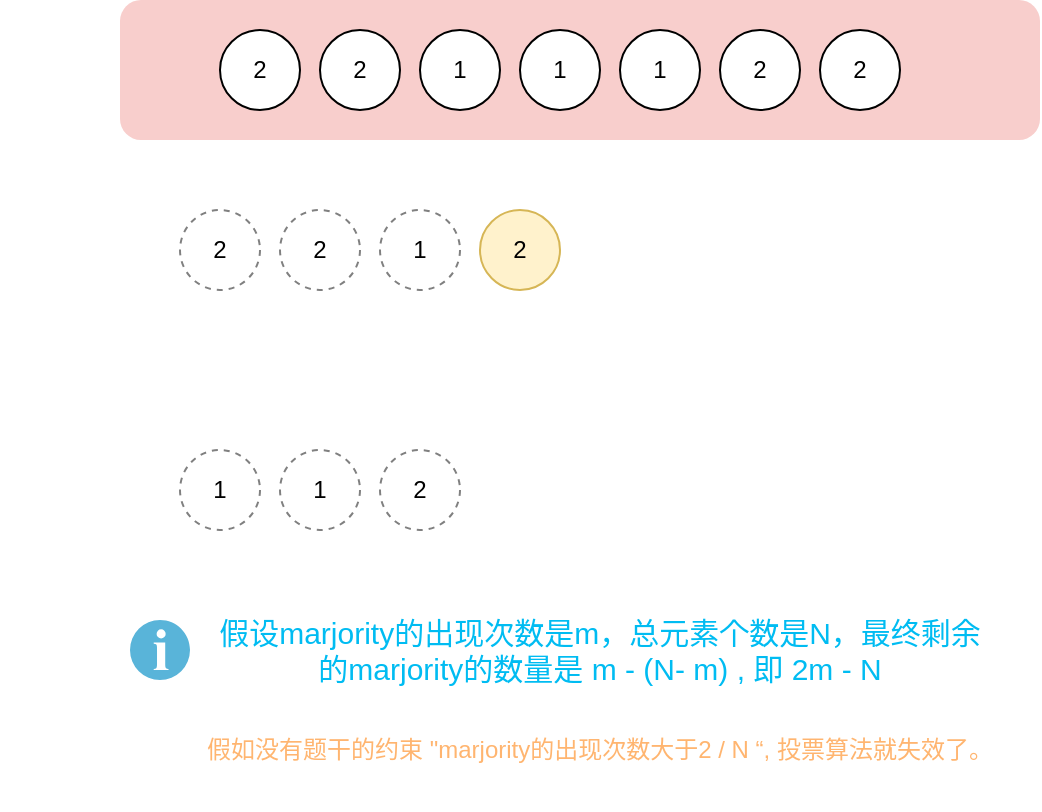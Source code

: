<mxfile version="10.6.7" type="device"><diagram id="f4XzM8D7dRvz_3ZKpIuq" name="第 1 页"><mxGraphModel dx="918" dy="588" grid="1" gridSize="10" guides="1" tooltips="1" connect="1" arrows="1" fold="1" page="1" pageScale="1" pageWidth="827" pageHeight="1169" math="0" shadow="0"><root><mxCell id="0"/><mxCell id="1" parent="0"/><mxCell id="ZE8krph2Ad5Hh1dJIY87-20" value="" style="rounded=1;whiteSpace=wrap;html=1;strokeColor=none;fillColor=#f8cecc;" parent="1" vertex="1"><mxGeometry x="170" y="55" width="460" height="70" as="geometry"/></mxCell><mxCell id="ZE8krph2Ad5Hh1dJIY87-2" value="2" style="ellipse;whiteSpace=wrap;html=1;aspect=fixed;" parent="1" vertex="1"><mxGeometry x="220" y="70" width="40" height="40" as="geometry"/></mxCell><mxCell id="ZE8krph2Ad5Hh1dJIY87-3" value="2" style="ellipse;whiteSpace=wrap;html=1;aspect=fixed;" parent="1" vertex="1"><mxGeometry x="270" y="70" width="40" height="40" as="geometry"/></mxCell><mxCell id="ZE8krph2Ad5Hh1dJIY87-4" value="1" style="ellipse;whiteSpace=wrap;html=1;aspect=fixed;" parent="1" vertex="1"><mxGeometry x="320" y="70" width="40" height="40" as="geometry"/></mxCell><mxCell id="ZE8krph2Ad5Hh1dJIY87-5" value="1" style="ellipse;whiteSpace=wrap;html=1;aspect=fixed;" parent="1" vertex="1"><mxGeometry x="370" y="70" width="40" height="40" as="geometry"/></mxCell><mxCell id="ZE8krph2Ad5Hh1dJIY87-6" value="1" style="ellipse;whiteSpace=wrap;html=1;aspect=fixed;" parent="1" vertex="1"><mxGeometry x="420" y="70" width="40" height="40" as="geometry"/></mxCell><mxCell id="ZE8krph2Ad5Hh1dJIY87-7" value="2" style="ellipse;whiteSpace=wrap;html=1;aspect=fixed;" parent="1" vertex="1"><mxGeometry x="470" y="70" width="40" height="40" as="geometry"/></mxCell><mxCell id="ZE8krph2Ad5Hh1dJIY87-8" value="2" style="ellipse;whiteSpace=wrap;html=1;aspect=fixed;" parent="1" vertex="1"><mxGeometry x="520" y="70" width="40" height="40" as="geometry"/></mxCell><mxCell id="ZE8krph2Ad5Hh1dJIY87-9" value="" style="shape=image;html=1;verticalAlign=top;verticalLabelPosition=bottom;labelBackgroundColor=#FF3333;imageAspect=0;aspect=fixed;image=https://cdn1.iconfinder.com/data/icons/essentials-pack/96/like_thumbs_up_vote_favorite_good-128.png;imageBackground=#ffffff;fontColor=#FF3333;" parent="1" vertex="1"><mxGeometry x="110" y="150" width="60" height="60" as="geometry"/></mxCell><mxCell id="ZE8krph2Ad5Hh1dJIY87-10" value="" style="shape=image;html=1;verticalAlign=top;verticalLabelPosition=bottom;labelBackgroundColor=#ffffff;imageAspect=0;aspect=fixed;image=https://cdn1.iconfinder.com/data/icons/essentials-pack/96/dislike_thumbs_down_vote_bad_unlike-128.png" parent="1" vertex="1"><mxGeometry x="110" y="270" width="60" height="60" as="geometry"/></mxCell><mxCell id="ZE8krph2Ad5Hh1dJIY87-11" value="2" style="ellipse;whiteSpace=wrap;html=1;aspect=fixed;dashed=1;strokeColor=#808080;" parent="1" vertex="1"><mxGeometry x="200" y="160" width="40" height="40" as="geometry"/></mxCell><mxCell id="ZE8krph2Ad5Hh1dJIY87-12" value="2" style="ellipse;whiteSpace=wrap;html=1;aspect=fixed;strokeColor=#808080;dashed=1;" parent="1" vertex="1"><mxGeometry x="250" y="160" width="40" height="40" as="geometry"/></mxCell><mxCell id="ZE8krph2Ad5Hh1dJIY87-13" value="1" style="ellipse;whiteSpace=wrap;html=1;aspect=fixed;dashed=1;strokeColor=#808080;" parent="1" vertex="1"><mxGeometry x="200" y="280" width="40" height="40" as="geometry"/></mxCell><mxCell id="ZE8krph2Ad5Hh1dJIY87-14" value="1" style="ellipse;whiteSpace=wrap;html=1;aspect=fixed;strokeColor=#808080;dashed=1;" parent="1" vertex="1"><mxGeometry x="250" y="280" width="40" height="40" as="geometry"/></mxCell><mxCell id="ZE8krph2Ad5Hh1dJIY87-15" value="1" style="ellipse;whiteSpace=wrap;html=1;aspect=fixed;strokeColor=#808080;dashed=1;" parent="1" vertex="1"><mxGeometry x="300" y="160" width="40" height="40" as="geometry"/></mxCell><mxCell id="ZE8krph2Ad5Hh1dJIY87-17" value="2" style="ellipse;whiteSpace=wrap;html=1;aspect=fixed;strokeColor=#808080;dashed=1;" parent="1" vertex="1"><mxGeometry x="300" y="280" width="40" height="40" as="geometry"/></mxCell><mxCell id="ZE8krph2Ad5Hh1dJIY87-18" value="2" style="ellipse;whiteSpace=wrap;html=1;aspect=fixed;fillColor=#fff2cc;strokeColor=#d6b656;" parent="1" vertex="1"><mxGeometry x="350" y="160" width="40" height="40" as="geometry"/></mxCell><mxCell id="ZE8krph2Ad5Hh1dJIY87-21" value="&lt;font style=&quot;font-size: 15px;&quot;&gt;假设marjority的出现次数是m，总元素个数是N，最终剩余的marjority的数量是 m - (N- m) , 即 2m - N&lt;/font&gt;" style="text;html=1;strokeColor=none;fillColor=none;align=center;verticalAlign=middle;whiteSpace=wrap;rounded=0;labelBackgroundColor=none;fontColor=#00BCF2;fontSize=15;" parent="1" vertex="1"><mxGeometry x="215" y="350" width="390" height="60" as="geometry"/></mxCell><mxCell id="ZE8krph2Ad5Hh1dJIY87-22" value="&lt;font color=&quot;#ffb570&quot;&gt;假如没有题干的约束 &quot;marjority的出现次数大于2 / N “, 投票算法就失效了。&lt;/font&gt;" style="text;html=1;strokeColor=none;fillColor=none;align=center;verticalAlign=middle;whiteSpace=wrap;rounded=0;labelBackgroundColor=none;fontColor=#000000;" parent="1" vertex="1"><mxGeometry x="194" y="400" width="432" height="60" as="geometry"/></mxCell><mxCell id="ZE8krph2Ad5Hh1dJIY87-23" value="" style="shape=image;html=1;verticalAlign=top;verticalLabelPosition=bottom;labelBackgroundColor=#ffffff;imageAspect=0;aspect=fixed;image=https://cdn0.iconfinder.com/data/icons/typicons-2/24/warning-outline-128.png;strokeColor=#808080;fontSize=15;fontColor=#00BCF2;" parent="1" vertex="1"><mxGeometry x="170" y="410" width="40" height="40" as="geometry"/></mxCell><mxCell id="ZE8krph2Ad5Hh1dJIY87-26" value="" style="aspect=fixed;html=1;perimeter=none;align=center;shadow=0;dashed=0;image;fontSize=12;image=img/lib/mscae/Info.svg;labelBackgroundColor=none;strokeColor=#808080;" parent="1" vertex="1"><mxGeometry x="175" y="365" width="30" height="30" as="geometry"/></mxCell></root></mxGraphModel></diagram></mxfile>